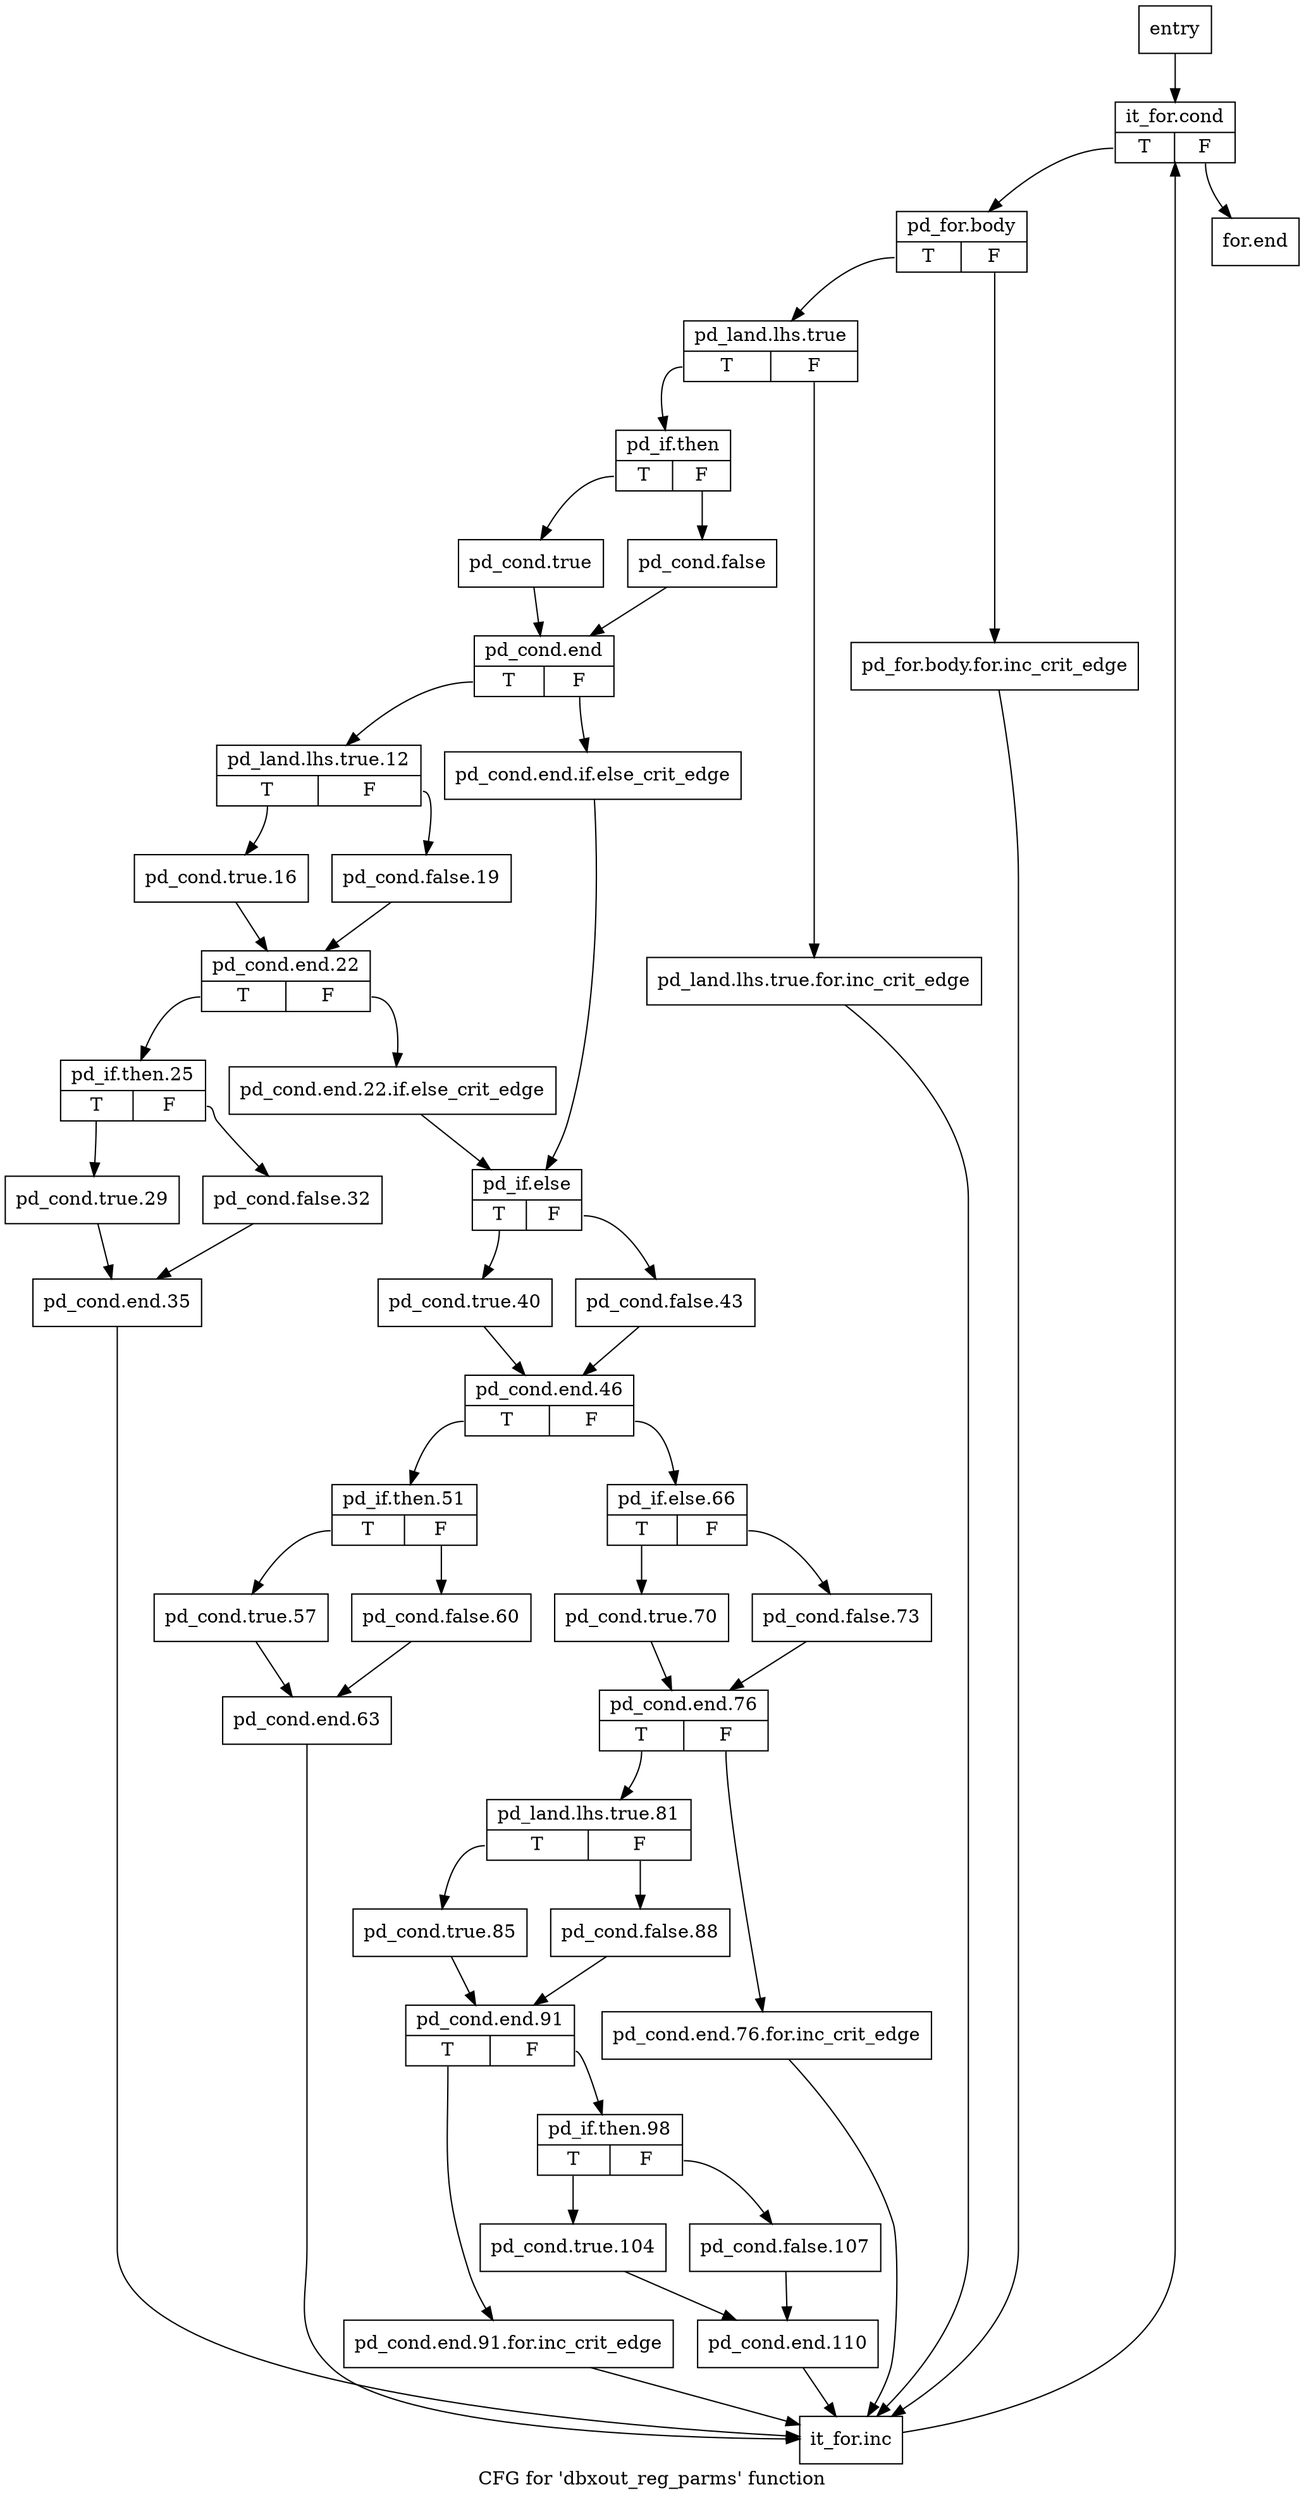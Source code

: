 digraph "CFG for 'dbxout_reg_parms' function" {
	label="CFG for 'dbxout_reg_parms' function";

	Node0x392c3c0 [shape=record,label="{entry}"];
	Node0x392c3c0 -> Node0x392c410;
	Node0x392c410 [shape=record,label="{it_for.cond|{<s0>T|<s1>F}}"];
	Node0x392c410:s0 -> Node0x392c460;
	Node0x392c410:s1 -> Node0x3956f80;
	Node0x392c460 [shape=record,label="{pd_for.body|{<s0>T|<s1>F}}"];
	Node0x392c460:s0 -> Node0x392c500;
	Node0x392c460:s1 -> Node0x392c4b0;
	Node0x392c4b0 [shape=record,label="{pd_for.body.for.inc_crit_edge}"];
	Node0x392c4b0 -> Node0x3956f30;
	Node0x392c500 [shape=record,label="{pd_land.lhs.true|{<s0>T|<s1>F}}"];
	Node0x392c500:s0 -> Node0x392c5a0;
	Node0x392c500:s1 -> Node0x392c550;
	Node0x392c550 [shape=record,label="{pd_land.lhs.true.for.inc_crit_edge}"];
	Node0x392c550 -> Node0x3956f30;
	Node0x392c5a0 [shape=record,label="{pd_if.then|{<s0>T|<s1>F}}"];
	Node0x392c5a0:s0 -> Node0x392c5f0;
	Node0x392c5a0:s1 -> Node0x392c640;
	Node0x392c5f0 [shape=record,label="{pd_cond.true}"];
	Node0x392c5f0 -> Node0x392c690;
	Node0x392c640 [shape=record,label="{pd_cond.false}"];
	Node0x392c640 -> Node0x392c690;
	Node0x392c690 [shape=record,label="{pd_cond.end|{<s0>T|<s1>F}}"];
	Node0x392c690:s0 -> Node0x3956580;
	Node0x392c690:s1 -> Node0x392c6e0;
	Node0x392c6e0 [shape=record,label="{pd_cond.end.if.else_crit_edge}"];
	Node0x392c6e0 -> Node0x3956850;
	Node0x3956580 [shape=record,label="{pd_land.lhs.true.12|{<s0>T|<s1>F}}"];
	Node0x3956580:s0 -> Node0x39565d0;
	Node0x3956580:s1 -> Node0x3956620;
	Node0x39565d0 [shape=record,label="{pd_cond.true.16}"];
	Node0x39565d0 -> Node0x3956670;
	Node0x3956620 [shape=record,label="{pd_cond.false.19}"];
	Node0x3956620 -> Node0x3956670;
	Node0x3956670 [shape=record,label="{pd_cond.end.22|{<s0>T|<s1>F}}"];
	Node0x3956670:s0 -> Node0x3956710;
	Node0x3956670:s1 -> Node0x39566c0;
	Node0x39566c0 [shape=record,label="{pd_cond.end.22.if.else_crit_edge}"];
	Node0x39566c0 -> Node0x3956850;
	Node0x3956710 [shape=record,label="{pd_if.then.25|{<s0>T|<s1>F}}"];
	Node0x3956710:s0 -> Node0x3956760;
	Node0x3956710:s1 -> Node0x39567b0;
	Node0x3956760 [shape=record,label="{pd_cond.true.29}"];
	Node0x3956760 -> Node0x3956800;
	Node0x39567b0 [shape=record,label="{pd_cond.false.32}"];
	Node0x39567b0 -> Node0x3956800;
	Node0x3956800 [shape=record,label="{pd_cond.end.35}"];
	Node0x3956800 -> Node0x3956f30;
	Node0x3956850 [shape=record,label="{pd_if.else|{<s0>T|<s1>F}}"];
	Node0x3956850:s0 -> Node0x39568a0;
	Node0x3956850:s1 -> Node0x39568f0;
	Node0x39568a0 [shape=record,label="{pd_cond.true.40}"];
	Node0x39568a0 -> Node0x3956940;
	Node0x39568f0 [shape=record,label="{pd_cond.false.43}"];
	Node0x39568f0 -> Node0x3956940;
	Node0x3956940 [shape=record,label="{pd_cond.end.46|{<s0>T|<s1>F}}"];
	Node0x3956940:s0 -> Node0x3956990;
	Node0x3956940:s1 -> Node0x3956ad0;
	Node0x3956990 [shape=record,label="{pd_if.then.51|{<s0>T|<s1>F}}"];
	Node0x3956990:s0 -> Node0x39569e0;
	Node0x3956990:s1 -> Node0x3956a30;
	Node0x39569e0 [shape=record,label="{pd_cond.true.57}"];
	Node0x39569e0 -> Node0x3956a80;
	Node0x3956a30 [shape=record,label="{pd_cond.false.60}"];
	Node0x3956a30 -> Node0x3956a80;
	Node0x3956a80 [shape=record,label="{pd_cond.end.63}"];
	Node0x3956a80 -> Node0x3956f30;
	Node0x3956ad0 [shape=record,label="{pd_if.else.66|{<s0>T|<s1>F}}"];
	Node0x3956ad0:s0 -> Node0x3956b20;
	Node0x3956ad0:s1 -> Node0x3956b70;
	Node0x3956b20 [shape=record,label="{pd_cond.true.70}"];
	Node0x3956b20 -> Node0x3956bc0;
	Node0x3956b70 [shape=record,label="{pd_cond.false.73}"];
	Node0x3956b70 -> Node0x3956bc0;
	Node0x3956bc0 [shape=record,label="{pd_cond.end.76|{<s0>T|<s1>F}}"];
	Node0x3956bc0:s0 -> Node0x3956c60;
	Node0x3956bc0:s1 -> Node0x3956c10;
	Node0x3956c10 [shape=record,label="{pd_cond.end.76.for.inc_crit_edge}"];
	Node0x3956c10 -> Node0x3956f30;
	Node0x3956c60 [shape=record,label="{pd_land.lhs.true.81|{<s0>T|<s1>F}}"];
	Node0x3956c60:s0 -> Node0x3956cb0;
	Node0x3956c60:s1 -> Node0x3956d00;
	Node0x3956cb0 [shape=record,label="{pd_cond.true.85}"];
	Node0x3956cb0 -> Node0x3956d50;
	Node0x3956d00 [shape=record,label="{pd_cond.false.88}"];
	Node0x3956d00 -> Node0x3956d50;
	Node0x3956d50 [shape=record,label="{pd_cond.end.91|{<s0>T|<s1>F}}"];
	Node0x3956d50:s0 -> Node0x3956da0;
	Node0x3956d50:s1 -> Node0x3956df0;
	Node0x3956da0 [shape=record,label="{pd_cond.end.91.for.inc_crit_edge}"];
	Node0x3956da0 -> Node0x3956f30;
	Node0x3956df0 [shape=record,label="{pd_if.then.98|{<s0>T|<s1>F}}"];
	Node0x3956df0:s0 -> Node0x3956e40;
	Node0x3956df0:s1 -> Node0x3956e90;
	Node0x3956e40 [shape=record,label="{pd_cond.true.104}"];
	Node0x3956e40 -> Node0x3956ee0;
	Node0x3956e90 [shape=record,label="{pd_cond.false.107}"];
	Node0x3956e90 -> Node0x3956ee0;
	Node0x3956ee0 [shape=record,label="{pd_cond.end.110}"];
	Node0x3956ee0 -> Node0x3956f30;
	Node0x3956f30 [shape=record,label="{it_for.inc}"];
	Node0x3956f30 -> Node0x392c410;
	Node0x3956f80 [shape=record,label="{for.end}"];
}
